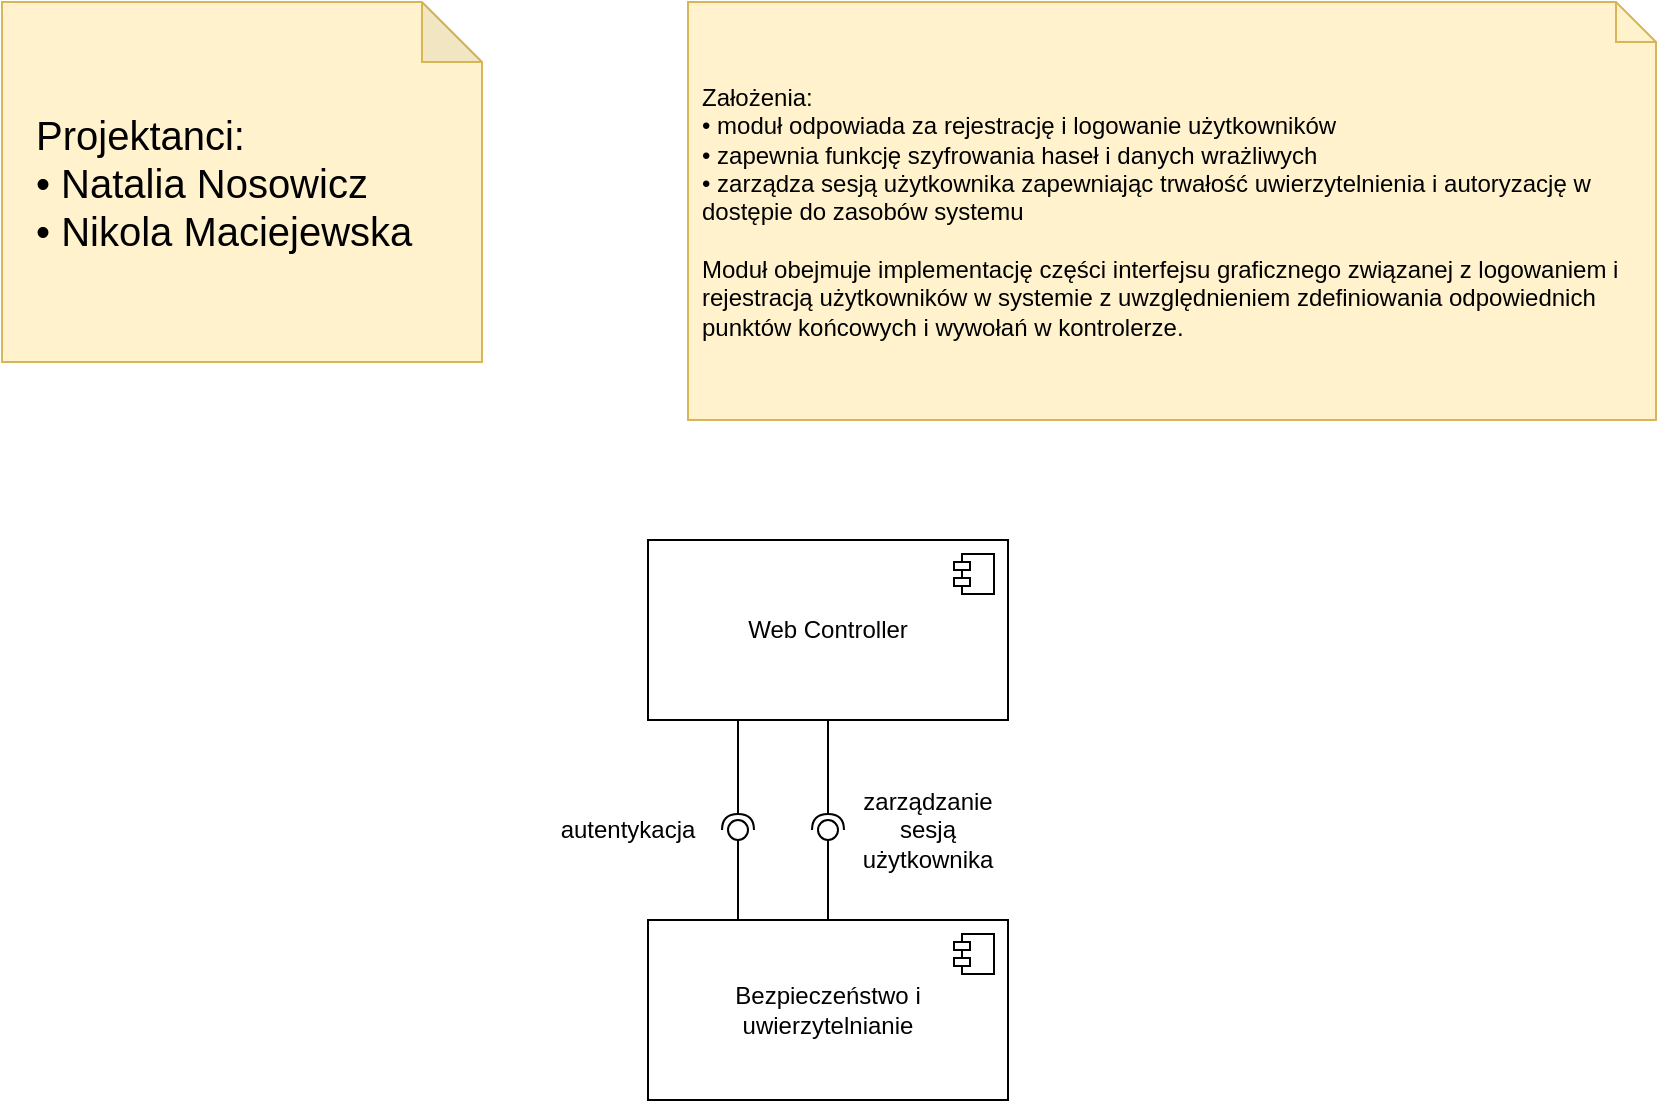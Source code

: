 <mxfile version="24.7.8">
  <diagram name="Strona-1" id="pTqMG-TVlPyLX2ufuvJe">
    <mxGraphModel dx="615" dy="2349" grid="1" gridSize="10" guides="1" tooltips="1" connect="1" arrows="1" fold="1" page="1" pageScale="1" pageWidth="827" pageHeight="1169" math="0" shadow="0">
      <root>
        <mxCell id="0" />
        <mxCell id="1" parent="0" />
        <mxCell id="eLhWNtyFMJjZ_b6H2tY1-18" value="&lt;font style=&quot;font-size: 20px;&quot;&gt;Projektanci:&lt;/font&gt;&lt;div style=&quot;font-size: 20px;&quot;&gt;&lt;font style=&quot;font-size: 20px;&quot;&gt;• Natalia Nosowicz&lt;br&gt;•&amp;nbsp;&lt;/font&gt;&lt;span style=&quot;background-color: initial;&quot;&gt;Nikola Maciejewska&lt;/span&gt;&lt;/div&gt;" style="shape=note;whiteSpace=wrap;html=1;backgroundOutline=1;darkOpacity=0.05;fillColor=#fff2cc;strokeColor=#d6b656;align=left;spacingLeft=15;spacingBottom=0;" parent="1" vertex="1">
          <mxGeometry x="827" y="-1169" width="240" height="180" as="geometry" />
        </mxCell>
        <mxCell id="eLhWNtyFMJjZ_b6H2tY1-19" value="Założenia:&lt;br&gt;&lt;div&gt;• moduł odpowiada za rejestrację i logowanie użytkowników&lt;/div&gt;&lt;div&gt;• zapewnia funkcję&amp;nbsp;szyfrowania haseł i danych wrażliwych&lt;br&gt;&lt;/div&gt;&lt;div&gt;• zarządza sesją użytkownika zapewniając trwałość uwierzytelnienia i autoryzację w dostępie do zasobów systemu&lt;/div&gt;&lt;br&gt;Moduł obejmuje implementację części interfejsu graficznego związanej z logowaniem i rejestracją użytkowników w systemie z uwzględnieniem zdefiniowania odpowiednich punktów końcowych i wywołań w kontrolerze." style="shape=note;size=20;whiteSpace=wrap;html=1;fillColor=#fff2cc;strokeColor=#d6b656;align=left;spacingLeft=5;" parent="1" vertex="1">
          <mxGeometry x="1170" y="-1169" width="484" height="209" as="geometry" />
        </mxCell>
        <mxCell id="NQS23r_oVsK8m9UzS7bl-2" value="Bezpieczeństwo i uwierzytelnianie" style="html=1;dropTarget=0;whiteSpace=wrap;" parent="1" vertex="1">
          <mxGeometry x="1150" y="-710" width="180" height="90" as="geometry" />
        </mxCell>
        <mxCell id="NQS23r_oVsK8m9UzS7bl-3" value="" style="shape=module;jettyWidth=8;jettyHeight=4;" parent="NQS23r_oVsK8m9UzS7bl-2" vertex="1">
          <mxGeometry x="1" width="20" height="20" relative="1" as="geometry">
            <mxPoint x="-27" y="7" as="offset" />
          </mxGeometry>
        </mxCell>
        <mxCell id="NQS23r_oVsK8m9UzS7bl-4" value="Web Controller" style="html=1;dropTarget=0;whiteSpace=wrap;" parent="1" vertex="1">
          <mxGeometry x="1150" y="-900" width="180" height="90" as="geometry" />
        </mxCell>
        <mxCell id="NQS23r_oVsK8m9UzS7bl-5" value="" style="shape=module;jettyWidth=8;jettyHeight=4;" parent="NQS23r_oVsK8m9UzS7bl-4" vertex="1">
          <mxGeometry x="1" width="20" height="20" relative="1" as="geometry">
            <mxPoint x="-27" y="7" as="offset" />
          </mxGeometry>
        </mxCell>
        <mxCell id="NQS23r_oVsK8m9UzS7bl-6" value="zarządzanie sesją użytkownika" style="text;html=1;align=center;verticalAlign=middle;whiteSpace=wrap;rounded=0;" parent="1" vertex="1">
          <mxGeometry x="1260" y="-770" width="60" height="30" as="geometry" />
        </mxCell>
        <mxCell id="NQS23r_oVsK8m9UzS7bl-7" value="autentykacja" style="text;html=1;align=center;verticalAlign=middle;whiteSpace=wrap;rounded=0;" parent="1" vertex="1">
          <mxGeometry x="1110" y="-770" width="60" height="30" as="geometry" />
        </mxCell>
        <mxCell id="NQS23r_oVsK8m9UzS7bl-8" value="" style="rounded=0;orthogonalLoop=1;jettySize=auto;html=1;endArrow=halfCircle;endFill=0;endSize=6;strokeWidth=1;sketch=0;exitX=0.5;exitY=1;exitDx=0;exitDy=0;" parent="1" source="NQS23r_oVsK8m9UzS7bl-4" target="NQS23r_oVsK8m9UzS7bl-10" edge="1">
          <mxGeometry relative="1" as="geometry">
            <mxPoint x="1350" y="-865" as="sourcePoint" />
          </mxGeometry>
        </mxCell>
        <mxCell id="NQS23r_oVsK8m9UzS7bl-9" value="" style="rounded=0;orthogonalLoop=1;jettySize=auto;html=1;endArrow=oval;endFill=0;sketch=0;sourcePerimeterSpacing=0;targetPerimeterSpacing=0;endSize=10;exitX=0.5;exitY=0;exitDx=0;exitDy=0;" parent="1" source="NQS23r_oVsK8m9UzS7bl-2" target="NQS23r_oVsK8m9UzS7bl-10" edge="1">
          <mxGeometry relative="1" as="geometry">
            <mxPoint x="1310" y="-655" as="sourcePoint" />
          </mxGeometry>
        </mxCell>
        <mxCell id="NQS23r_oVsK8m9UzS7bl-10" value="" style="ellipse;whiteSpace=wrap;html=1;align=center;aspect=fixed;fillColor=none;strokeColor=none;resizable=0;perimeter=centerPerimeter;rotatable=0;allowArrows=0;points=[];outlineConnect=1;" parent="1" vertex="1">
          <mxGeometry x="1235" y="-760" width="10" height="10" as="geometry" />
        </mxCell>
        <mxCell id="NQS23r_oVsK8m9UzS7bl-11" value="" style="rounded=0;orthogonalLoop=1;jettySize=auto;html=1;endArrow=halfCircle;endFill=0;endSize=6;strokeWidth=1;sketch=0;exitX=0.25;exitY=1;exitDx=0;exitDy=0;" parent="1" source="NQS23r_oVsK8m9UzS7bl-4" target="NQS23r_oVsK8m9UzS7bl-13" edge="1">
          <mxGeometry relative="1" as="geometry">
            <mxPoint x="1350" y="-865" as="sourcePoint" />
          </mxGeometry>
        </mxCell>
        <mxCell id="NQS23r_oVsK8m9UzS7bl-12" value="" style="rounded=0;orthogonalLoop=1;jettySize=auto;html=1;endArrow=oval;endFill=0;sketch=0;sourcePerimeterSpacing=0;targetPerimeterSpacing=0;endSize=10;exitX=0.25;exitY=0;exitDx=0;exitDy=0;" parent="1" source="NQS23r_oVsK8m9UzS7bl-2" target="NQS23r_oVsK8m9UzS7bl-13" edge="1">
          <mxGeometry relative="1" as="geometry">
            <mxPoint x="1310" y="-655" as="sourcePoint" />
          </mxGeometry>
        </mxCell>
        <mxCell id="NQS23r_oVsK8m9UzS7bl-13" value="" style="ellipse;whiteSpace=wrap;html=1;align=center;aspect=fixed;fillColor=none;strokeColor=none;resizable=0;perimeter=centerPerimeter;rotatable=0;allowArrows=0;points=[];outlineConnect=1;" parent="1" vertex="1">
          <mxGeometry x="1190" y="-760" width="10" height="10" as="geometry" />
        </mxCell>
      </root>
    </mxGraphModel>
  </diagram>
</mxfile>
